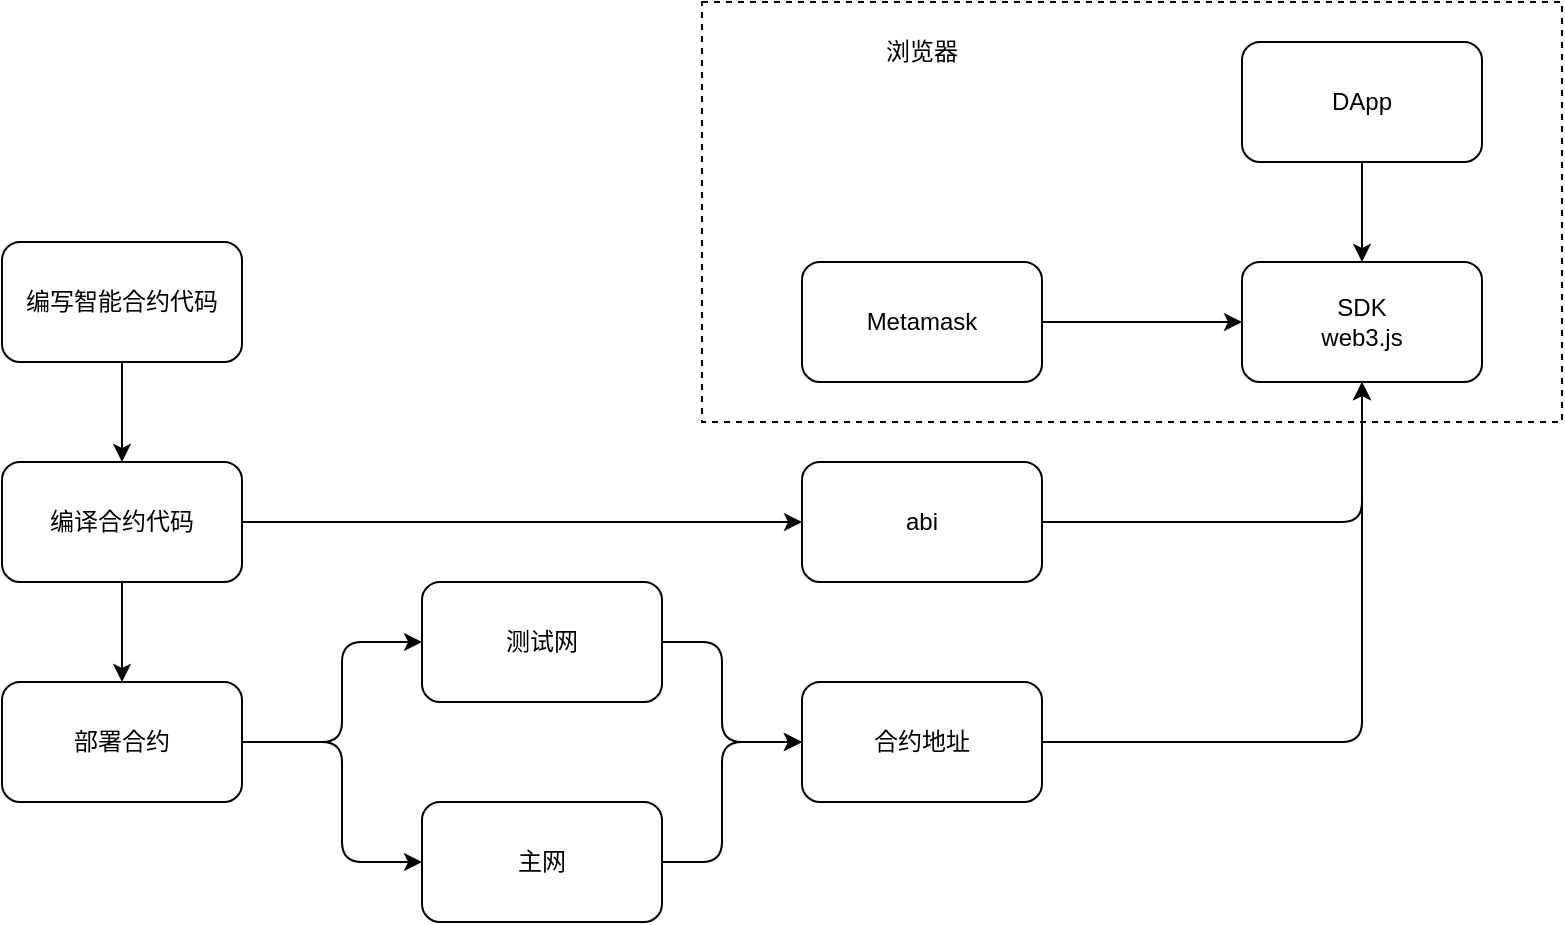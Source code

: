 <mxfile>
    <diagram id="OayW2LDUFA8Hgmz-ay7y" name="第 1 页">
        <mxGraphModel dx="910" dy="636" grid="1" gridSize="10" guides="1" tooltips="1" connect="1" arrows="1" fold="1" page="1" pageScale="1" pageWidth="827" pageHeight="1169" math="0" shadow="0">
            <root>
                <mxCell id="0"/>
                <mxCell id="1" parent="0"/>
                <mxCell id="28" value="" style="rounded=0;whiteSpace=wrap;html=1;dashed=1;" vertex="1" parent="1">
                    <mxGeometry x="373" y="30" width="430" height="210" as="geometry"/>
                </mxCell>
                <mxCell id="4" value="" style="edgeStyle=none;html=1;" edge="1" parent="1" source="2" target="3">
                    <mxGeometry relative="1" as="geometry"/>
                </mxCell>
                <mxCell id="2" value="编写智能合约代码" style="rounded=1;whiteSpace=wrap;html=1;" vertex="1" parent="1">
                    <mxGeometry x="23" y="150" width="120" height="60" as="geometry"/>
                </mxCell>
                <mxCell id="6" value="" style="edgeStyle=none;html=1;" edge="1" parent="1" source="3" target="5">
                    <mxGeometry relative="1" as="geometry"/>
                </mxCell>
                <mxCell id="17" style="edgeStyle=none;html=1;entryX=0;entryY=0.5;entryDx=0;entryDy=0;" edge="1" parent="1" source="3" target="16">
                    <mxGeometry relative="1" as="geometry"/>
                </mxCell>
                <mxCell id="3" value="编译合约代码" style="rounded=1;whiteSpace=wrap;html=1;" vertex="1" parent="1">
                    <mxGeometry x="23" y="260" width="120" height="60" as="geometry"/>
                </mxCell>
                <mxCell id="9" style="edgeStyle=none;html=1;entryX=0;entryY=0.5;entryDx=0;entryDy=0;" edge="1" parent="1" source="5" target="7">
                    <mxGeometry relative="1" as="geometry">
                        <Array as="points">
                            <mxPoint x="193" y="400"/>
                            <mxPoint x="193" y="350"/>
                        </Array>
                    </mxGeometry>
                </mxCell>
                <mxCell id="10" style="edgeStyle=none;html=1;entryX=0;entryY=0.5;entryDx=0;entryDy=0;" edge="1" parent="1" source="5" target="8">
                    <mxGeometry relative="1" as="geometry">
                        <Array as="points">
                            <mxPoint x="193" y="400"/>
                            <mxPoint x="193" y="460"/>
                        </Array>
                    </mxGeometry>
                </mxCell>
                <mxCell id="5" value="部署合约" style="rounded=1;whiteSpace=wrap;html=1;" vertex="1" parent="1">
                    <mxGeometry x="23" y="370" width="120" height="60" as="geometry"/>
                </mxCell>
                <mxCell id="12" style="edgeStyle=none;html=1;entryX=0;entryY=0.5;entryDx=0;entryDy=0;" edge="1" parent="1" source="7" target="11">
                    <mxGeometry relative="1" as="geometry">
                        <Array as="points">
                            <mxPoint x="383" y="350"/>
                            <mxPoint x="383" y="400"/>
                        </Array>
                    </mxGeometry>
                </mxCell>
                <mxCell id="7" value="测试网" style="rounded=1;whiteSpace=wrap;html=1;" vertex="1" parent="1">
                    <mxGeometry x="233" y="320" width="120" height="60" as="geometry"/>
                </mxCell>
                <mxCell id="13" style="edgeStyle=none;html=1;entryX=0;entryY=0.5;entryDx=0;entryDy=0;" edge="1" parent="1" source="8" target="11">
                    <mxGeometry relative="1" as="geometry">
                        <Array as="points">
                            <mxPoint x="383" y="460"/>
                            <mxPoint x="383" y="400"/>
                        </Array>
                    </mxGeometry>
                </mxCell>
                <mxCell id="8" value="主网" style="rounded=1;whiteSpace=wrap;html=1;" vertex="1" parent="1">
                    <mxGeometry x="233" y="430" width="120" height="60" as="geometry"/>
                </mxCell>
                <mxCell id="26" style="edgeStyle=none;html=1;entryX=0.5;entryY=1;entryDx=0;entryDy=0;" edge="1" parent="1" source="11" target="19">
                    <mxGeometry relative="1" as="geometry">
                        <Array as="points">
                            <mxPoint x="703" y="400"/>
                        </Array>
                    </mxGeometry>
                </mxCell>
                <mxCell id="11" value="合约地址" style="rounded=1;whiteSpace=wrap;html=1;" vertex="1" parent="1">
                    <mxGeometry x="423" y="370" width="120" height="60" as="geometry"/>
                </mxCell>
                <mxCell id="25" style="edgeStyle=none;html=1;entryX=0.5;entryY=1;entryDx=0;entryDy=0;" edge="1" parent="1" source="16" target="19">
                    <mxGeometry relative="1" as="geometry">
                        <Array as="points">
                            <mxPoint x="703" y="290"/>
                        </Array>
                    </mxGeometry>
                </mxCell>
                <mxCell id="16" value="abi" style="rounded=1;whiteSpace=wrap;html=1;" vertex="1" parent="1">
                    <mxGeometry x="423" y="260" width="120" height="60" as="geometry"/>
                </mxCell>
                <mxCell id="20" style="edgeStyle=none;html=1;entryX=0.5;entryY=0;entryDx=0;entryDy=0;" edge="1" parent="1" source="18" target="19">
                    <mxGeometry relative="1" as="geometry"/>
                </mxCell>
                <mxCell id="18" value="DApp" style="rounded=1;whiteSpace=wrap;html=1;" vertex="1" parent="1">
                    <mxGeometry x="643" y="50" width="120" height="60" as="geometry"/>
                </mxCell>
                <mxCell id="19" value="SDK&lt;br&gt;web3.js" style="rounded=1;whiteSpace=wrap;html=1;" vertex="1" parent="1">
                    <mxGeometry x="643" y="160" width="120" height="60" as="geometry"/>
                </mxCell>
                <mxCell id="27" value="" style="edgeStyle=none;html=1;" edge="1" parent="1" source="23" target="19">
                    <mxGeometry relative="1" as="geometry"/>
                </mxCell>
                <mxCell id="23" value="Metamask" style="rounded=1;whiteSpace=wrap;html=1;" vertex="1" parent="1">
                    <mxGeometry x="423" y="160" width="120" height="60" as="geometry"/>
                </mxCell>
                <mxCell id="29" value="浏览器" style="text;html=1;strokeColor=none;fillColor=none;align=center;verticalAlign=middle;whiteSpace=wrap;rounded=0;dashed=1;" vertex="1" parent="1">
                    <mxGeometry x="453" y="40" width="60" height="30" as="geometry"/>
                </mxCell>
            </root>
        </mxGraphModel>
    </diagram>
</mxfile>